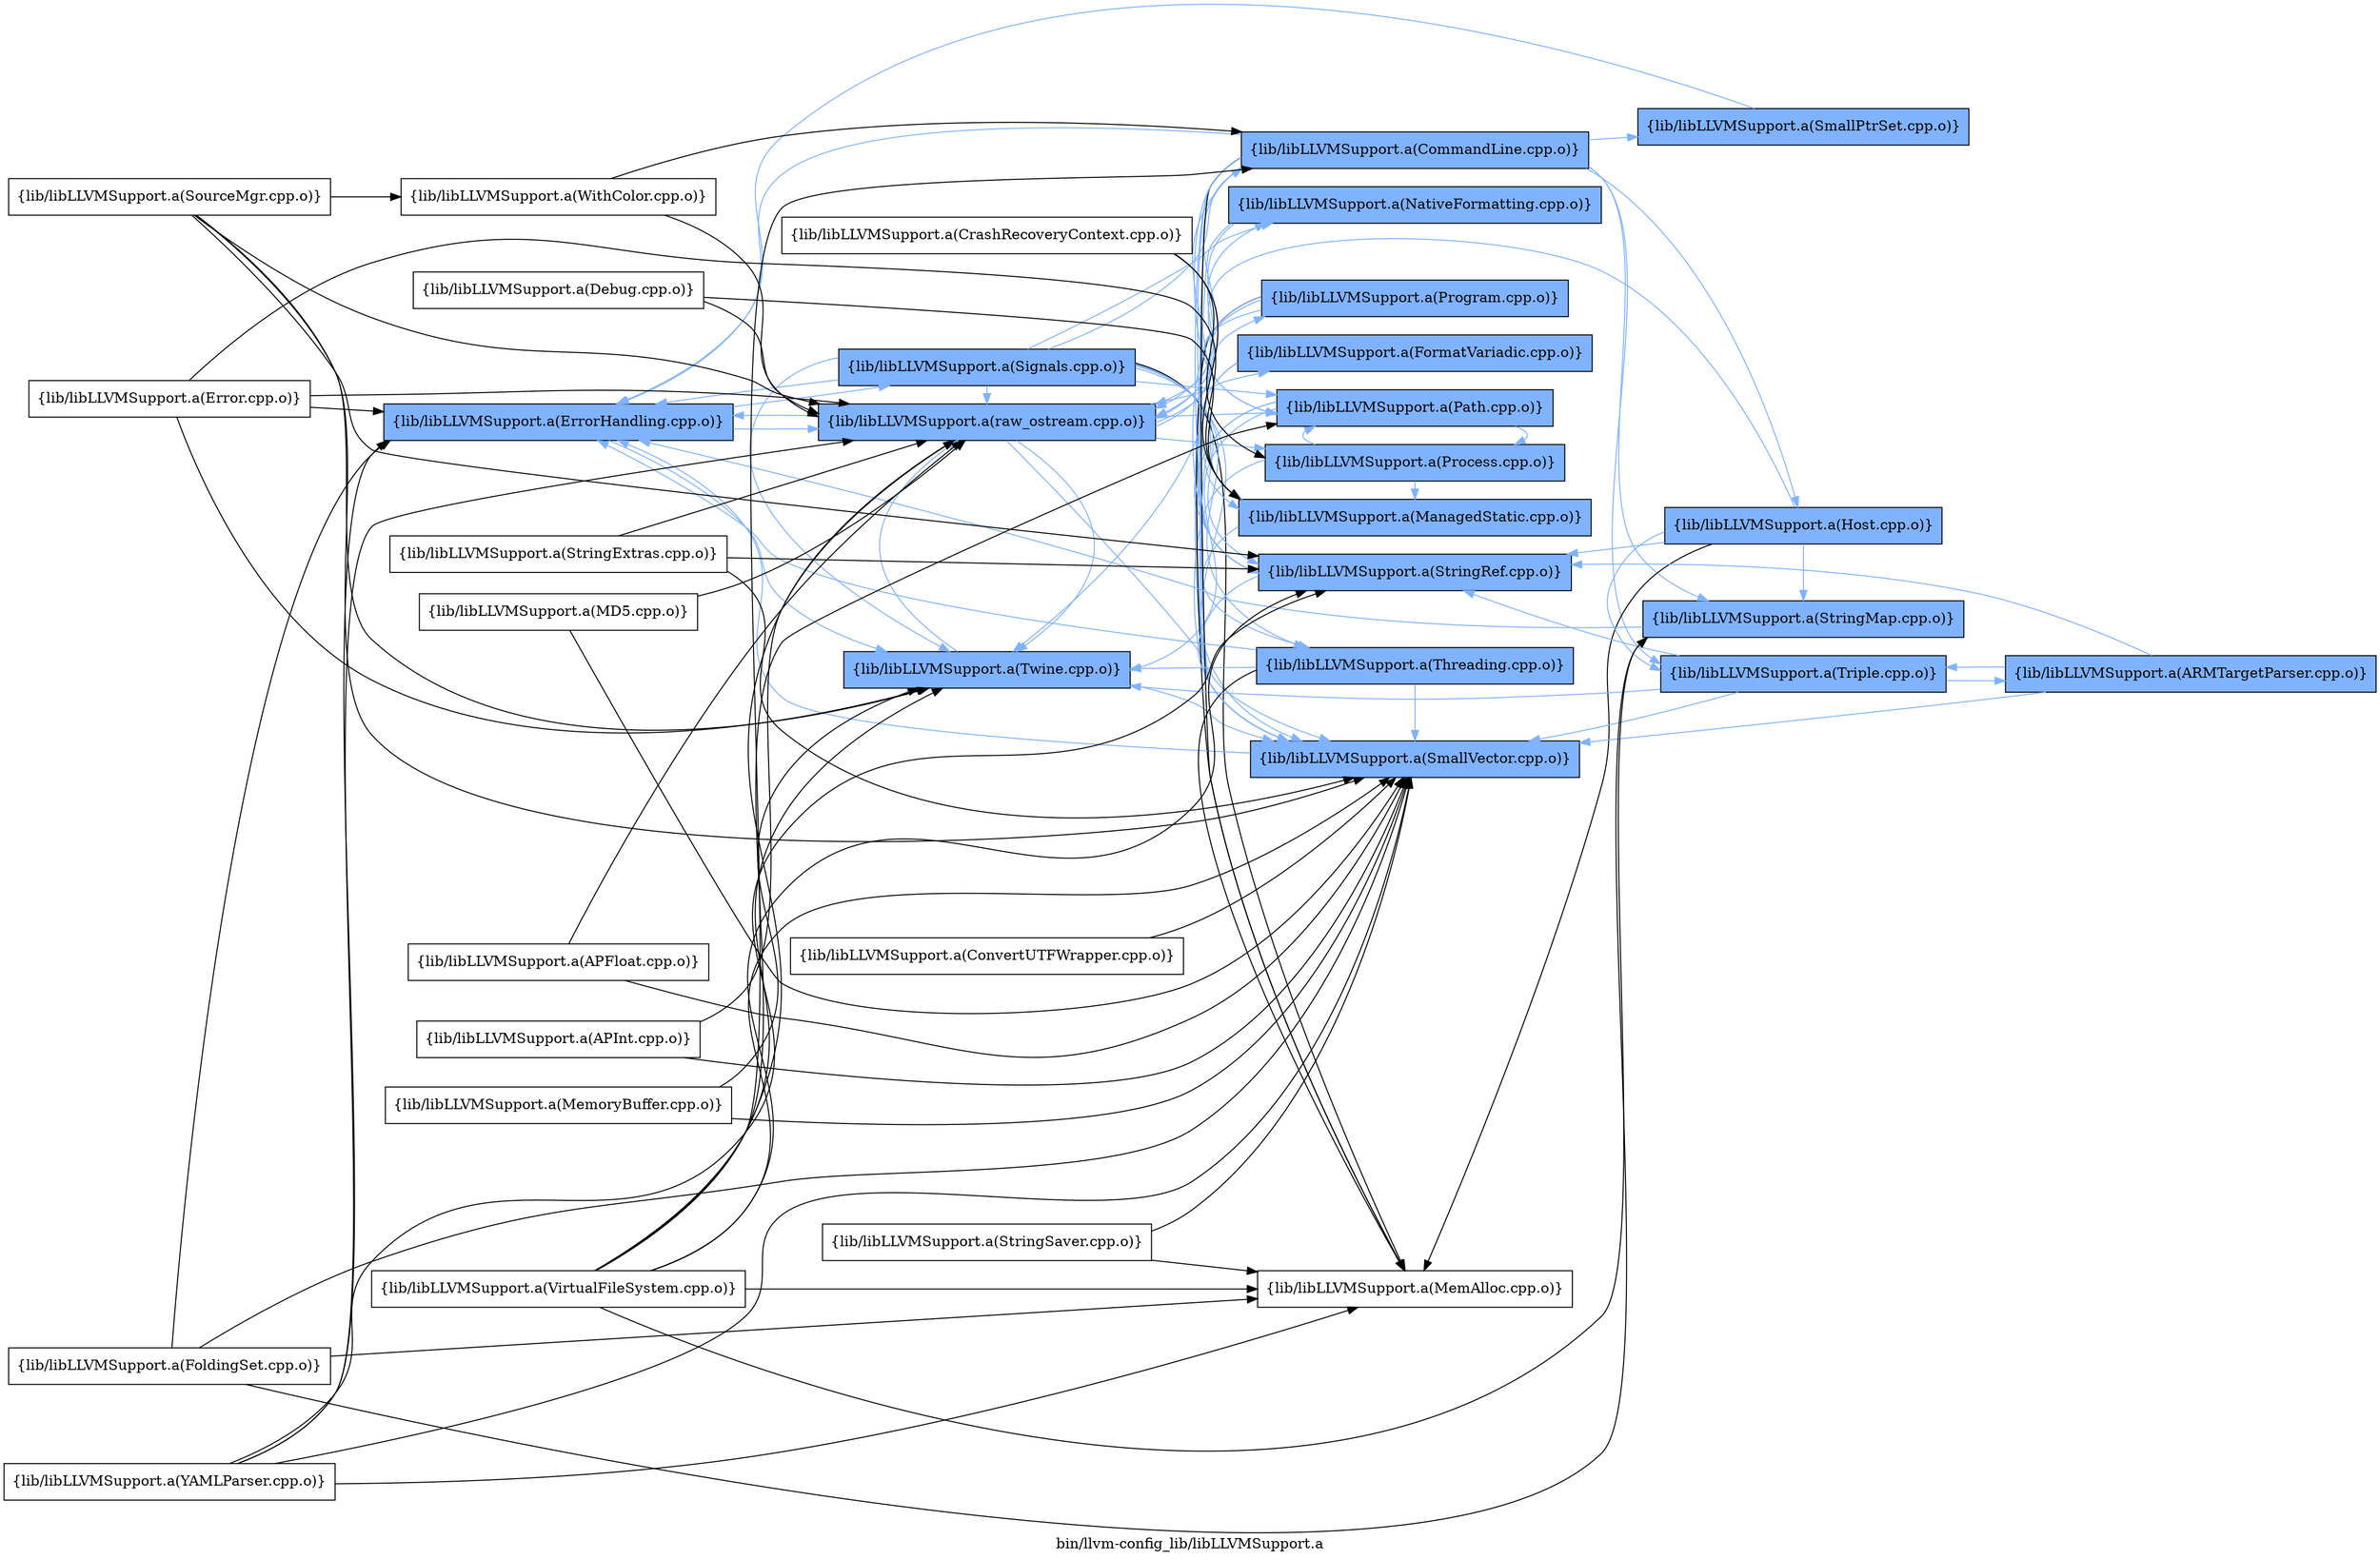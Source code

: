 digraph "bin/llvm-config_lib/libLLVMSupport.a" {
	label="bin/llvm-config_lib/libLLVMSupport.a";
	rankdir=LR;
	{ rank=same; Node0x55ea543cdb58;  }
	{ rank=same; Node0x55ea543cf3b8; Node0x55ea543cde78; Node0x55ea543ceff8;  }
	{ rank=same; Node0x55ea543cf688; Node0x55ea543cdb08; Node0x55ea543ce2d8; Node0x55ea543cf098; Node0x55ea543ce5a8; Node0x55ea543cd568; Node0x55ea543cf368; Node0x55ea543cebe8; Node0x55ea543cf6d8; Node0x55ea543ce6e8; Node0x55ea543ce148;  }
	{ rank=same; Node0x55ea543cdd88; Node0x55ea543cdbf8; Node0x55ea543ce8c8; Node0x55ea543cd928;  }

	Node0x55ea543cdb58 [shape=record,shape=box,group=1,style=filled,fillcolor="0.600000 0.5 1",label="{lib/libLLVMSupport.a(ErrorHandling.cpp.o)}"];
	Node0x55ea543cdb58 -> Node0x55ea543cf3b8[color="0.600000 0.5 1"];
	Node0x55ea543cdb58 -> Node0x55ea543cde78[color="0.600000 0.5 1"];
	Node0x55ea543cdb58 -> Node0x55ea543ceff8[color="0.600000 0.5 1"];
	Node0x55ea543cebe8 [shape=record,shape=box,group=0,label="{lib/libLLVMSupport.a(MemAlloc.cpp.o)}"];
	Node0x55ea543cf3b8 [shape=record,shape=box,group=1,style=filled,fillcolor="0.600000 0.5 1",label="{lib/libLLVMSupport.a(raw_ostream.cpp.o)}"];
	Node0x55ea543cf3b8 -> Node0x55ea543cdb58[color="0.600000 0.5 1"];
	Node0x55ea543cf3b8 -> Node0x55ea543cf688[color="0.600000 0.5 1"];
	Node0x55ea543cf3b8 -> Node0x55ea543cdb08[color="0.600000 0.5 1"];
	Node0x55ea543cf3b8 -> Node0x55ea543ce2d8[color="0.600000 0.5 1"];
	Node0x55ea543cf3b8 -> Node0x55ea543cf098[color="0.600000 0.5 1"];
	Node0x55ea543cf3b8 -> Node0x55ea543ce5a8[color="0.600000 0.5 1"];
	Node0x55ea543cf3b8 -> Node0x55ea543cd568[color="0.600000 0.5 1"];
	Node0x55ea543cf3b8 -> Node0x55ea543cde78[color="0.600000 0.5 1"];
	Node0x55ea543ce2d8 [shape=record,shape=box,group=1,style=filled,fillcolor="0.600000 0.5 1",label="{lib/libLLVMSupport.a(Path.cpp.o)}"];
	Node0x55ea543ce2d8 -> Node0x55ea543cf098[color="0.600000 0.5 1"];
	Node0x55ea543ce2d8 -> Node0x55ea543cd568[color="0.600000 0.5 1"];
	Node0x55ea543ce2d8 -> Node0x55ea543cf6d8[color="0.600000 0.5 1"];
	Node0x55ea543ce2d8 -> Node0x55ea543cde78[color="0.600000 0.5 1"];
	Node0x55ea543cd568 [shape=record,shape=box,group=1,style=filled,fillcolor="0.600000 0.5 1",label="{lib/libLLVMSupport.a(SmallVector.cpp.o)}"];
	Node0x55ea543cd568 -> Node0x55ea543cdb58[color="0.600000 0.5 1"];
	Node0x55ea543cdbf8 [shape=record,shape=box,group=1,style=filled,fillcolor="0.600000 0.5 1",label="{lib/libLLVMSupport.a(StringMap.cpp.o)}"];
	Node0x55ea543cdbf8 -> Node0x55ea543cdb58[color="0.600000 0.5 1"];
	Node0x55ea543cf6d8 [shape=record,shape=box,group=1,style=filled,fillcolor="0.600000 0.5 1",label="{lib/libLLVMSupport.a(StringRef.cpp.o)}"];
	Node0x55ea543cf6d8 -> Node0x55ea543cd568[color="0.600000 0.5 1"];
	Node0x55ea543ce8c8 [shape=record,shape=box,group=1,style=filled,fillcolor="0.600000 0.5 1",label="{lib/libLLVMSupport.a(Triple.cpp.o)}"];
	Node0x55ea543ce8c8 -> Node0x55ea543cd568[color="0.600000 0.5 1"];
	Node0x55ea543ce8c8 -> Node0x55ea543cf6d8[color="0.600000 0.5 1"];
	Node0x55ea543ce8c8 -> Node0x55ea543ceb98[color="0.600000 0.5 1"];
	Node0x55ea543ce8c8 -> Node0x55ea543cde78[color="0.600000 0.5 1"];
	Node0x55ea543cde78 [shape=record,shape=box,group=1,style=filled,fillcolor="0.600000 0.5 1",label="{lib/libLLVMSupport.a(Twine.cpp.o)}"];
	Node0x55ea543cde78 -> Node0x55ea543cf3b8[color="0.600000 0.5 1"];
	Node0x55ea543cde78 -> Node0x55ea543cd568[color="0.600000 0.5 1"];
	Node0x55ea543ce0a8 [shape=record,shape=box,group=0,label="{lib/libLLVMSupport.a(WithColor.cpp.o)}"];
	Node0x55ea543ce0a8 -> Node0x55ea543cf3b8;
	Node0x55ea543ce0a8 -> Node0x55ea543ce6e8;
	Node0x55ea543ceff8 [shape=record,shape=box,group=1,style=filled,fillcolor="0.600000 0.5 1",label="{lib/libLLVMSupport.a(Signals.cpp.o)}"];
	Node0x55ea543ceff8 -> Node0x55ea543cdb58[color="0.600000 0.5 1"];
	Node0x55ea543ceff8 -> Node0x55ea543cf368[color="0.600000 0.5 1"];
	Node0x55ea543ceff8 -> Node0x55ea543cebe8;
	Node0x55ea543ceff8 -> Node0x55ea543cf3b8[color="0.600000 0.5 1"];
	Node0x55ea543ceff8 -> Node0x55ea543cf688[color="0.600000 0.5 1"];
	Node0x55ea543ceff8 -> Node0x55ea543ce2d8[color="0.600000 0.5 1"];
	Node0x55ea543ceff8 -> Node0x55ea543cd568[color="0.600000 0.5 1"];
	Node0x55ea543ceff8 -> Node0x55ea543cf6d8[color="0.600000 0.5 1"];
	Node0x55ea543ceff8 -> Node0x55ea543cde78[color="0.600000 0.5 1"];
	Node0x55ea543ceff8 -> Node0x55ea543ce6e8[color="0.600000 0.5 1"];
	Node0x55ea543ceff8 -> Node0x55ea543ce148[color="0.600000 0.5 1"];
	Node0x55ea543cd478 [shape=record,shape=box,group=0,label="{lib/libLLVMSupport.a(Debug.cpp.o)}"];
	Node0x55ea543cd478 -> Node0x55ea543cf368;
	Node0x55ea543cd478 -> Node0x55ea543cf3b8;
	Node0x55ea543cf368 [shape=record,shape=box,group=1,style=filled,fillcolor="0.600000 0.5 1",label="{lib/libLLVMSupport.a(ManagedStatic.cpp.o)}"];
	Node0x55ea543cf368 -> Node0x55ea543ce148[color="0.600000 0.5 1"];
	Node0x55ea543ce148 [shape=record,shape=box,group=1,style=filled,fillcolor="0.600000 0.5 1",label="{lib/libLLVMSupport.a(Threading.cpp.o)}"];
	Node0x55ea543ce148 -> Node0x55ea543cdb58[color="0.600000 0.5 1"];
	Node0x55ea543ce148 -> Node0x55ea543cebe8;
	Node0x55ea543ce148 -> Node0x55ea543cd568[color="0.600000 0.5 1"];
	Node0x55ea543ce148 -> Node0x55ea543cde78[color="0.600000 0.5 1"];
	Node0x55ea543ceaf8 [shape=record,shape=box,group=0,label="{lib/libLLVMSupport.a(APFloat.cpp.o)}"];
	Node0x55ea543ceaf8 -> Node0x55ea543cf3b8;
	Node0x55ea543ceaf8 -> Node0x55ea543cd568;
	Node0x55ea543cdc98 [shape=record,shape=box,group=0,label="{lib/libLLVMSupport.a(Error.cpp.o)}"];
	Node0x55ea543cdc98 -> Node0x55ea543cdb58;
	Node0x55ea543cdc98 -> Node0x55ea543cf368;
	Node0x55ea543cdc98 -> Node0x55ea543cf3b8;
	Node0x55ea543cdc98 -> Node0x55ea543cde78;
	Node0x55ea543ce648 [shape=record,shape=box,group=0,label="{lib/libLLVMSupport.a(APInt.cpp.o)}"];
	Node0x55ea543ce648 -> Node0x55ea543cf3b8;
	Node0x55ea543ce648 -> Node0x55ea543cd568;
	Node0x55ea543cd9c8 [shape=record,shape=box,group=0,label="{lib/libLLVMSupport.a(FoldingSet.cpp.o)}"];
	Node0x55ea543cd9c8 -> Node0x55ea543cdb58;
	Node0x55ea543cd9c8 -> Node0x55ea543cebe8;
	Node0x55ea543cd9c8 -> Node0x55ea543cd568;
	Node0x55ea543cd9c8 -> Node0x55ea543cdbf8;
	Node0x55ea543ceb98 [shape=record,shape=box,group=1,style=filled,fillcolor="0.600000 0.5 1",label="{lib/libLLVMSupport.a(ARMTargetParser.cpp.o)}"];
	Node0x55ea543ceb98 -> Node0x55ea543cd568[color="0.600000 0.5 1"];
	Node0x55ea543ceb98 -> Node0x55ea543cf6d8[color="0.600000 0.5 1"];
	Node0x55ea543ceb98 -> Node0x55ea543ce8c8[color="0.600000 0.5 1"];
	Node0x55ea543ce6e8 [shape=record,shape=box,group=1,style=filled,fillcolor="0.600000 0.5 1",label="{lib/libLLVMSupport.a(CommandLine.cpp.o)}"];
	Node0x55ea543ce6e8 -> Node0x55ea543cdb58[color="0.600000 0.5 1"];
	Node0x55ea543ce6e8 -> Node0x55ea543cf368[color="0.600000 0.5 1"];
	Node0x55ea543ce6e8 -> Node0x55ea543cebe8;
	Node0x55ea543ce6e8 -> Node0x55ea543cf3b8[color="0.600000 0.5 1"];
	Node0x55ea543ce6e8 -> Node0x55ea543cdd88[color="0.600000 0.5 1"];
	Node0x55ea543ce6e8 -> Node0x55ea543ce2d8[color="0.600000 0.5 1"];
	Node0x55ea543ce6e8 -> Node0x55ea543cd568[color="0.600000 0.5 1"];
	Node0x55ea543ce6e8 -> Node0x55ea543cdbf8[color="0.600000 0.5 1"];
	Node0x55ea543ce6e8 -> Node0x55ea543cf6d8[color="0.600000 0.5 1"];
	Node0x55ea543ce6e8 -> Node0x55ea543ce8c8[color="0.600000 0.5 1"];
	Node0x55ea543ce6e8 -> Node0x55ea543cde78[color="0.600000 0.5 1"];
	Node0x55ea543ce6e8 -> Node0x55ea543cd928[color="0.600000 0.5 1"];
	Node0x55ea543cdd88 [shape=record,shape=box,group=1,style=filled,fillcolor="0.600000 0.5 1",label="{lib/libLLVMSupport.a(Host.cpp.o)}"];
	Node0x55ea543cdd88 -> Node0x55ea543cebe8;
	Node0x55ea543cdd88 -> Node0x55ea543cf3b8[color="0.600000 0.5 1"];
	Node0x55ea543cdd88 -> Node0x55ea543cdbf8[color="0.600000 0.5 1"];
	Node0x55ea543cdd88 -> Node0x55ea543cf6d8[color="0.600000 0.5 1"];
	Node0x55ea543cdd88 -> Node0x55ea543ce8c8[color="0.600000 0.5 1"];
	Node0x55ea543cd928 [shape=record,shape=box,group=1,style=filled,fillcolor="0.600000 0.5 1",label="{lib/libLLVMSupport.a(SmallPtrSet.cpp.o)}"];
	Node0x55ea543cd928 -> Node0x55ea543cdb58[color="0.600000 0.5 1"];
	Node0x55ea543cf868 [shape=record,shape=box,group=0,label="{lib/libLLVMSupport.a(StringSaver.cpp.o)}"];
	Node0x55ea543cf868 -> Node0x55ea543cebe8;
	Node0x55ea543cf868 -> Node0x55ea543cd568;
	Node0x55ea543cd658 [shape=record,shape=box,group=0,label="{lib/libLLVMSupport.a(VirtualFileSystem.cpp.o)}"];
	Node0x55ea543cd658 -> Node0x55ea543cebe8;
	Node0x55ea543cd658 -> Node0x55ea543cf3b8;
	Node0x55ea543cd658 -> Node0x55ea543ce2d8;
	Node0x55ea543cd658 -> Node0x55ea543cd568;
	Node0x55ea543cd658 -> Node0x55ea543cdbf8;
	Node0x55ea543cd658 -> Node0x55ea543cf6d8;
	Node0x55ea543cd658 -> Node0x55ea543cde78;
	Node0x55ea543cd658 -> Node0x55ea543ce6e8;
	Node0x55ea543ce4b8 [shape=record,shape=box,group=0,label="{lib/libLLVMSupport.a(MemoryBuffer.cpp.o)}"];
	Node0x55ea543ce4b8 -> Node0x55ea543cd568;
	Node0x55ea543ce4b8 -> Node0x55ea543cde78;
	Node0x55ea543cec88 [shape=record,shape=box,group=0,label="{lib/libLLVMSupport.a(SourceMgr.cpp.o)}"];
	Node0x55ea543cec88 -> Node0x55ea543cf3b8;
	Node0x55ea543cec88 -> Node0x55ea543cd568;
	Node0x55ea543cec88 -> Node0x55ea543cf6d8;
	Node0x55ea543cec88 -> Node0x55ea543cde78;
	Node0x55ea543cec88 -> Node0x55ea543ce0a8;
	Node0x55ea543cea08 [shape=record,shape=box,group=0,label="{lib/libLLVMSupport.a(ConvertUTFWrapper.cpp.o)}"];
	Node0x55ea543cea08 -> Node0x55ea543cd568;
	Node0x55ea543cd888 [shape=record,shape=box,group=0,label="{lib/libLLVMSupport.a(YAMLParser.cpp.o)}"];
	Node0x55ea543cd888 -> Node0x55ea543cdb58;
	Node0x55ea543cd888 -> Node0x55ea543cebe8;
	Node0x55ea543cd888 -> Node0x55ea543cf3b8;
	Node0x55ea543cd888 -> Node0x55ea543cd568;
	Node0x55ea543cd888 -> Node0x55ea543cf6d8;
	Node0x55ea543cf688 [shape=record,shape=box,group=1,style=filled,fillcolor="0.600000 0.5 1",label="{lib/libLLVMSupport.a(NativeFormatting.cpp.o)}"];
	Node0x55ea543cf688 -> Node0x55ea543cf3b8[color="0.600000 0.5 1"];
	Node0x55ea543cf688 -> Node0x55ea543cd568[color="0.600000 0.5 1"];
	Node0x55ea543cdb08 [shape=record,shape=box,group=1,style=filled,fillcolor="0.600000 0.5 1",label="{lib/libLLVMSupport.a(FormatVariadic.cpp.o)}"];
	Node0x55ea543cdb08 -> Node0x55ea543cd568[color="0.600000 0.5 1"];
	Node0x55ea543cdb08 -> Node0x55ea543cf6d8[color="0.600000 0.5 1"];
	Node0x55ea543cf098 [shape=record,shape=box,group=1,style=filled,fillcolor="0.600000 0.5 1",label="{lib/libLLVMSupport.a(Process.cpp.o)}"];
	Node0x55ea543cf098 -> Node0x55ea543cf368[color="0.600000 0.5 1"];
	Node0x55ea543cf098 -> Node0x55ea543ce2d8[color="0.600000 0.5 1"];
	Node0x55ea543cf098 -> Node0x55ea543cd568[color="0.600000 0.5 1"];
	Node0x55ea543ce5a8 [shape=record,shape=box,group=1,style=filled,fillcolor="0.600000 0.5 1",label="{lib/libLLVMSupport.a(Program.cpp.o)}"];
	Node0x55ea543ce5a8 -> Node0x55ea543cebe8;
	Node0x55ea543ce5a8 -> Node0x55ea543cf3b8[color="0.600000 0.5 1"];
	Node0x55ea543ce5a8 -> Node0x55ea543ce2d8[color="0.600000 0.5 1"];
	Node0x55ea543ce5a8 -> Node0x55ea543cd568[color="0.600000 0.5 1"];
	Node0x55ea543ce5a8 -> Node0x55ea543cf6d8[color="0.600000 0.5 1"];
	Node0x55ea543ceeb8 [shape=record,shape=box,group=0,label="{lib/libLLVMSupport.a(MD5.cpp.o)}"];
	Node0x55ea543ceeb8 -> Node0x55ea543cf3b8;
	Node0x55ea543ceeb8 -> Node0x55ea543cd568;
	Node0x55ea543cd5b8 [shape=record,shape=box,group=0,label="{lib/libLLVMSupport.a(CrashRecoveryContext.cpp.o)}"];
	Node0x55ea543cd5b8 -> Node0x55ea543cf368;
	Node0x55ea543cd5b8 -> Node0x55ea543cf098;
	Node0x55ea543cd978 [shape=record,shape=box,group=0,label="{lib/libLLVMSupport.a(StringExtras.cpp.o)}"];
	Node0x55ea543cd978 -> Node0x55ea543cf3b8;
	Node0x55ea543cd978 -> Node0x55ea543cd568;
	Node0x55ea543cd978 -> Node0x55ea543cf6d8;
}
